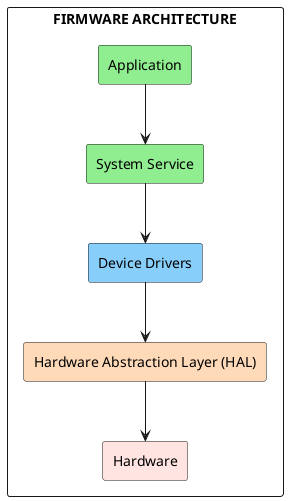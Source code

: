 @startuml Firmware-Architecture_Exercise-1
skinparam {
  BackgroundColor white
  BorderColor black
}

rectangle "FIRMWARE ARCHITECTURE" {
  rectangle "Application" as app #LightGreen
  rectangle "System Service" as sys #LightGreen
  rectangle "Device Drivers" as drv #LightSkyBlue
  rectangle "Hardware Abstraction Layer (HAL)" as hal #PeachPuff
  rectangle "Hardware" as hw #MistyRose
}

app -down-> sys
sys -down-> drv
drv -down-> hal
hal -down-> hw

@enduml
